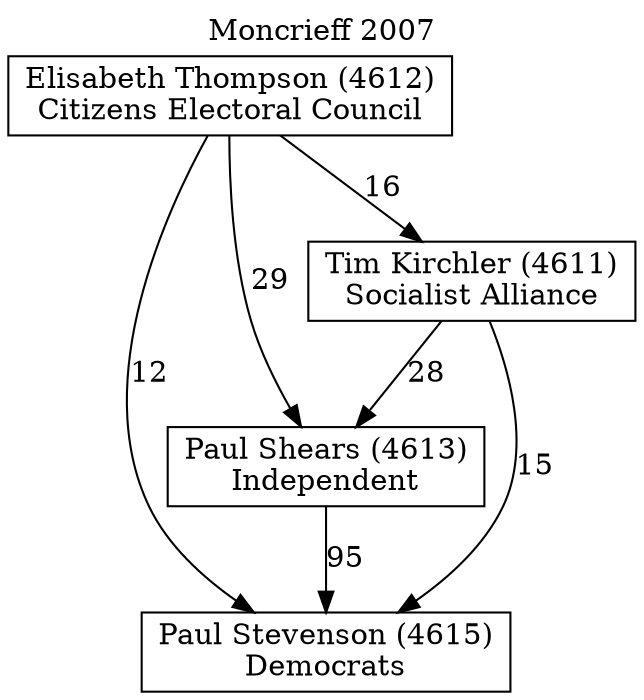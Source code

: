 // House preference flow
digraph "Paul Stevenson (4615)_Moncrieff_2007" {
	graph [label="Moncrieff 2007" labelloc=t mclimit=2]
	node [shape=box]
	"Paul Stevenson (4615)" [label="Paul Stevenson (4615)
Democrats"]
	"Paul Shears (4613)" [label="Paul Shears (4613)
Independent"]
	"Tim Kirchler (4611)" [label="Tim Kirchler (4611)
Socialist Alliance"]
	"Elisabeth Thompson (4612)" [label="Elisabeth Thompson (4612)
Citizens Electoral Council"]
	"Paul Shears (4613)" -> "Paul Stevenson (4615)" [label=95]
	"Tim Kirchler (4611)" -> "Paul Shears (4613)" [label=28]
	"Elisabeth Thompson (4612)" -> "Tim Kirchler (4611)" [label=16]
	"Tim Kirchler (4611)" -> "Paul Stevenson (4615)" [label=15]
	"Elisabeth Thompson (4612)" -> "Paul Stevenson (4615)" [label=12]
	"Elisabeth Thompson (4612)" -> "Paul Shears (4613)" [label=29]
}
